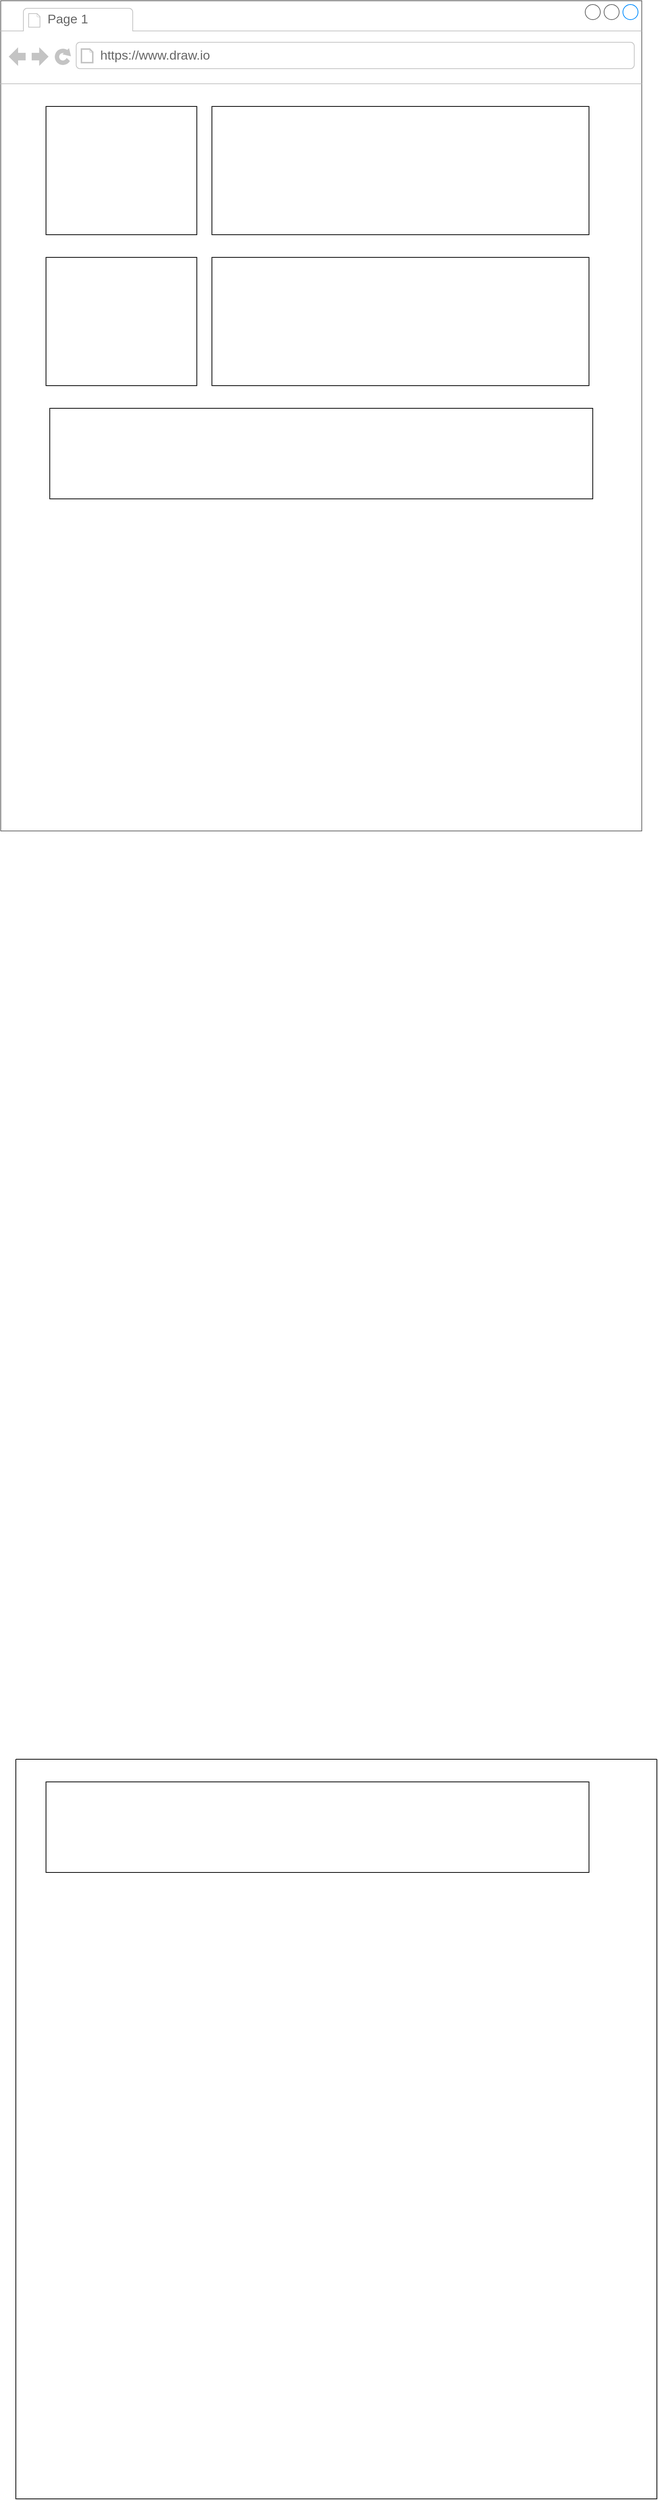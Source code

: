 <mxfile version="14.6.11" type="github">
  <diagram id="jeI8qbOsX_J9m7I9fRE5" name="Page-1">
    <mxGraphModel dx="1407" dy="2937" grid="1" gridSize="10" guides="1" tooltips="1" connect="1" arrows="1" fold="1" page="1" pageScale="1" pageWidth="850" pageHeight="1100" math="0" shadow="0">
      <root>
        <mxCell id="0" />
        <mxCell id="1" parent="0" />
        <mxCell id="U4fYlmRoL4_vissHVkAk-16" value="" style="swimlane;startSize=0;" vertex="1" parent="1">
          <mxGeometry x="20" y="130" width="850" height="980" as="geometry" />
        </mxCell>
        <mxCell id="U4fYlmRoL4_vissHVkAk-17" value="" style="rounded=0;whiteSpace=wrap;html=1;" vertex="1" parent="1">
          <mxGeometry x="60" y="160" width="720" height="120" as="geometry" />
        </mxCell>
        <mxCell id="U4fYlmRoL4_vissHVkAk-13" value="" style="strokeWidth=1;shadow=0;dashed=0;align=center;html=1;shape=mxgraph.mockup.containers.browserWindow;rSize=0;strokeColor=#666666;strokeColor2=#008cff;strokeColor3=#c4c4c4;mainText=,;recursiveResize=0;" vertex="1" parent="1">
          <mxGeometry y="-2200" width="850" height="1100" as="geometry" />
        </mxCell>
        <mxCell id="U4fYlmRoL4_vissHVkAk-14" value="Page 1" style="strokeWidth=1;shadow=0;dashed=0;align=center;html=1;shape=mxgraph.mockup.containers.anchor;fontSize=17;fontColor=#666666;align=left;" vertex="1" parent="U4fYlmRoL4_vissHVkAk-13">
          <mxGeometry x="60" y="12" width="110" height="26" as="geometry" />
        </mxCell>
        <mxCell id="U4fYlmRoL4_vissHVkAk-15" value="https://www.draw.io" style="strokeWidth=1;shadow=0;dashed=0;align=center;html=1;shape=mxgraph.mockup.containers.anchor;rSize=0;fontSize=17;fontColor=#666666;align=left;" vertex="1" parent="U4fYlmRoL4_vissHVkAk-13">
          <mxGeometry x="130" y="60" width="250" height="26" as="geometry" />
        </mxCell>
        <mxCell id="U4fYlmRoL4_vissHVkAk-18" value="" style="rounded=0;whiteSpace=wrap;html=1;" vertex="1" parent="U4fYlmRoL4_vissHVkAk-13">
          <mxGeometry x="60" y="140" width="200" height="170" as="geometry" />
        </mxCell>
        <mxCell id="U4fYlmRoL4_vissHVkAk-19" value="" style="rounded=0;whiteSpace=wrap;html=1;" vertex="1" parent="U4fYlmRoL4_vissHVkAk-13">
          <mxGeometry x="280" y="140" width="500" height="170" as="geometry" />
        </mxCell>
        <mxCell id="U4fYlmRoL4_vissHVkAk-20" value="" style="rounded=0;whiteSpace=wrap;html=1;" vertex="1" parent="U4fYlmRoL4_vissHVkAk-13">
          <mxGeometry x="60" y="340" width="200" height="170" as="geometry" />
        </mxCell>
        <mxCell id="U4fYlmRoL4_vissHVkAk-21" value="" style="rounded=0;whiteSpace=wrap;html=1;" vertex="1" parent="U4fYlmRoL4_vissHVkAk-13">
          <mxGeometry x="280" y="340" width="500" height="170" as="geometry" />
        </mxCell>
        <mxCell id="U4fYlmRoL4_vissHVkAk-22" value="" style="rounded=0;whiteSpace=wrap;html=1;" vertex="1" parent="U4fYlmRoL4_vissHVkAk-13">
          <mxGeometry x="65" y="540" width="720" height="120" as="geometry" />
        </mxCell>
      </root>
    </mxGraphModel>
  </diagram>
</mxfile>

